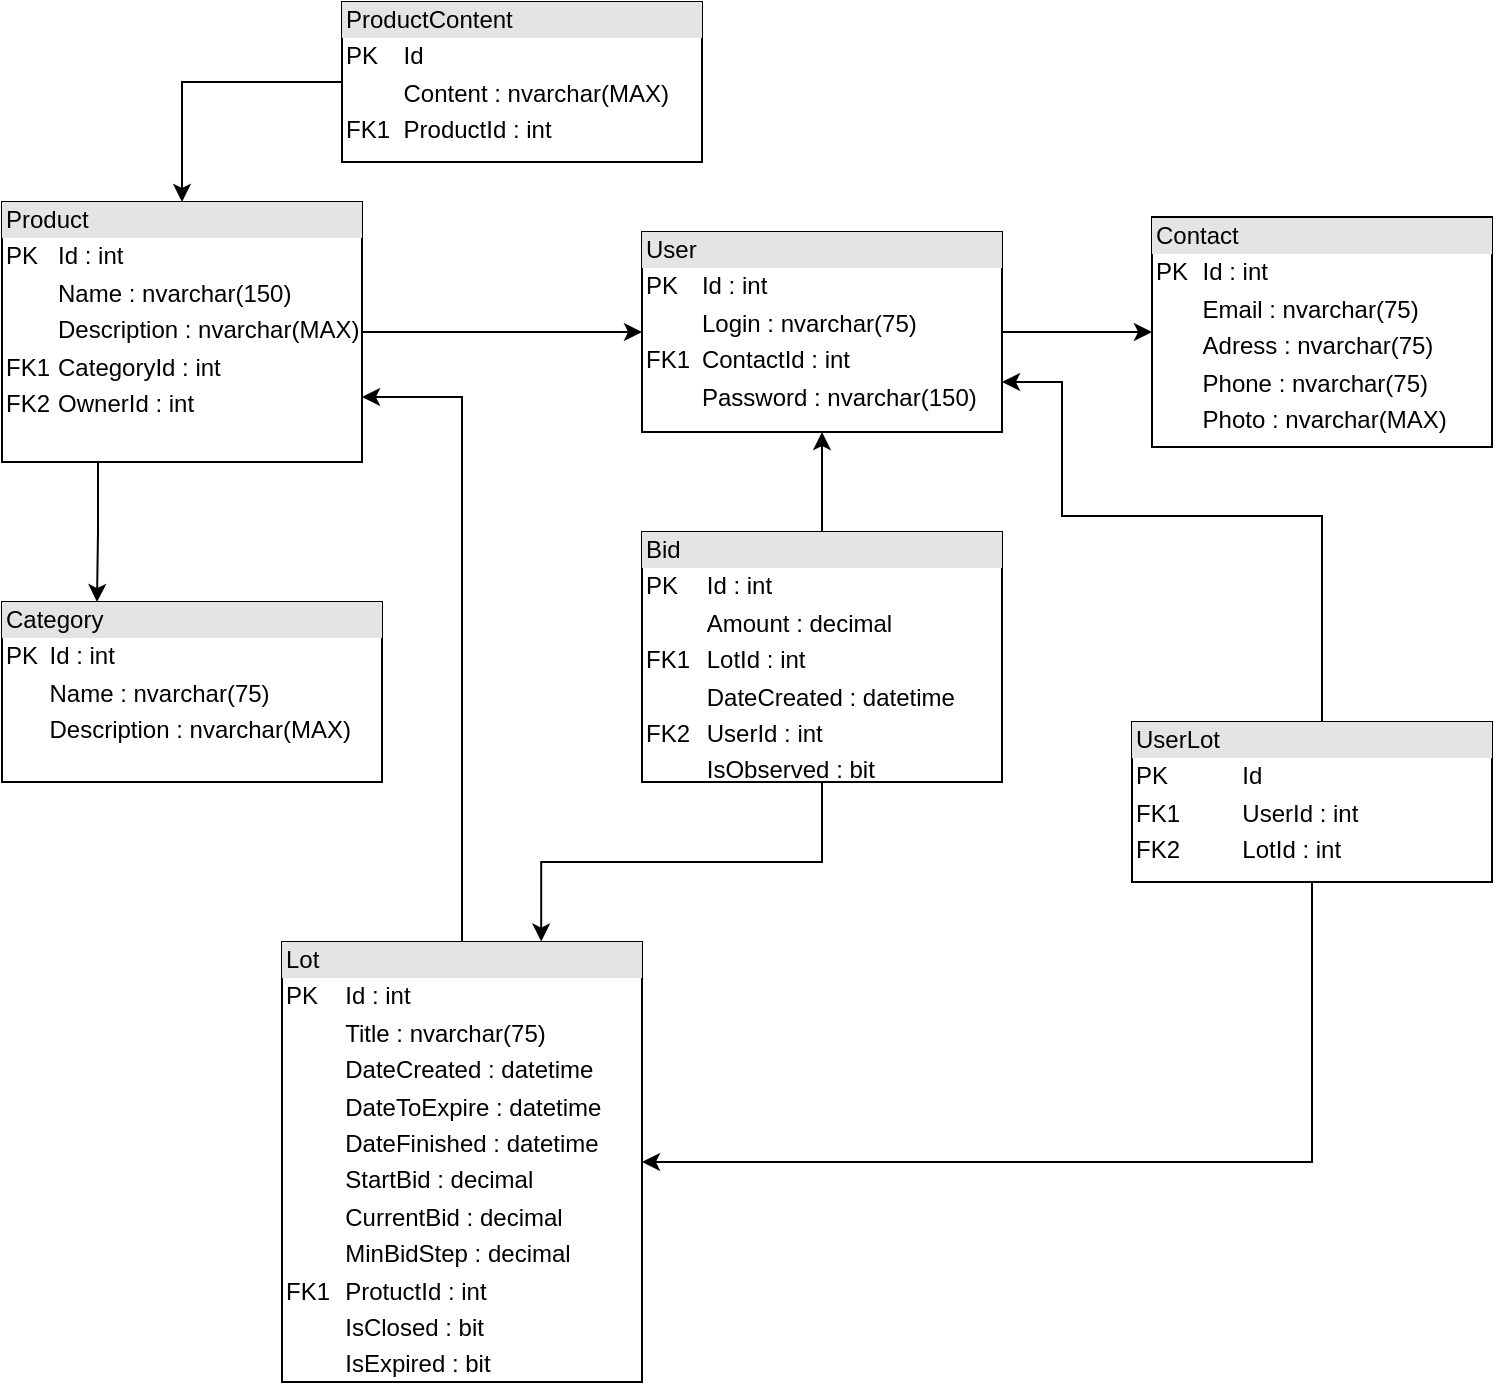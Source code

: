 <mxfile version="10.6.3" type="device"><diagram id="CQo-1b381A4dUtBqCFUa" name="Page-1"><mxGraphModel dx="1162" dy="637" grid="1" gridSize="10" guides="1" tooltips="1" connect="1" arrows="1" fold="1" page="1" pageScale="1" pageWidth="827" pageHeight="1169" math="0" shadow="0"><root><mxCell id="0"/><mxCell id="1" parent="0"/><mxCell id="Y1mQi-i1schLJJ2t3wef-20" style="edgeStyle=orthogonalEdgeStyle;rounded=0;orthogonalLoop=1;jettySize=auto;html=1;entryX=0;entryY=0.5;entryDx=0;entryDy=0;" edge="1" parent="1" source="Y1mQi-i1schLJJ2t3wef-1" target="Y1mQi-i1schLJJ2t3wef-5"><mxGeometry relative="1" as="geometry"/></mxCell><mxCell id="Y1mQi-i1schLJJ2t3wef-1" value="&lt;div style=&quot;box-sizing: border-box ; width: 100% ; background: #e4e4e4 ; padding: 2px&quot;&gt;User&lt;/div&gt;&lt;table style=&quot;width: 100% ; font-size: 1em&quot; cellpadding=&quot;2&quot; cellspacing=&quot;0&quot;&gt;&lt;tbody&gt;&lt;tr&gt;&lt;td&gt;PK&lt;/td&gt;&lt;td&gt;Id : int&lt;/td&gt;&lt;/tr&gt;&lt;tr&gt;&lt;td&gt;&lt;br&gt;&lt;/td&gt;&lt;td&gt;Login : nvarchar(75)&lt;/td&gt;&lt;/tr&gt;&lt;tr&gt;&lt;td&gt;FK1&lt;/td&gt;&lt;td&gt;ContactId : int&lt;/td&gt;&lt;/tr&gt;&lt;tr&gt;&lt;td&gt;&lt;br&gt;&lt;/td&gt;&lt;td&gt;Password : nvarchar(150)&lt;/td&gt;&lt;/tr&gt;&lt;/tbody&gt;&lt;/table&gt;" style="verticalAlign=top;align=left;overflow=fill;html=1;" vertex="1" parent="1"><mxGeometry x="340" y="165" width="180" height="100" as="geometry"/></mxCell><mxCell id="Y1mQi-i1schLJJ2t3wef-2" value="&lt;div style=&quot;box-sizing: border-box ; width: 100% ; background: #e4e4e4 ; padding: 2px&quot;&gt;Category&lt;/div&gt;&lt;table style=&quot;width: 100% ; font-size: 1em&quot; cellpadding=&quot;2&quot; cellspacing=&quot;0&quot;&gt;&lt;tbody&gt;&lt;tr&gt;&lt;td&gt;PK&lt;/td&gt;&lt;td&gt;Id : int&lt;/td&gt;&lt;/tr&gt;&lt;tr&gt;&lt;td&gt;&lt;br&gt;&lt;/td&gt;&lt;td&gt;Name : nvarchar(75)&lt;/td&gt;&lt;/tr&gt;&lt;tr&gt;&lt;td&gt;&lt;/td&gt;&lt;td&gt;Description : nvarchar(MAX)&lt;/td&gt;&lt;/tr&gt;&lt;/tbody&gt;&lt;/table&gt;" style="verticalAlign=top;align=left;overflow=fill;html=1;" vertex="1" parent="1"><mxGeometry x="20" y="350" width="190" height="90" as="geometry"/></mxCell><mxCell id="Y1mQi-i1schLJJ2t3wef-23" style="edgeStyle=orthogonalEdgeStyle;rounded=0;orthogonalLoop=1;jettySize=auto;html=1;entryX=1;entryY=0.75;entryDx=0;entryDy=0;" edge="1" parent="1" source="Y1mQi-i1schLJJ2t3wef-4" target="Y1mQi-i1schLJJ2t3wef-6"><mxGeometry relative="1" as="geometry"/></mxCell><mxCell id="Y1mQi-i1schLJJ2t3wef-4" value="&lt;div style=&quot;box-sizing: border-box ; width: 100% ; background: #e4e4e4 ; padding: 2px&quot;&gt;Lot&lt;/div&gt;&lt;table style=&quot;width: 100% ; font-size: 1em&quot; cellpadding=&quot;2&quot; cellspacing=&quot;0&quot;&gt;&lt;tbody&gt;&lt;tr&gt;&lt;td&gt;PK&lt;/td&gt;&lt;td&gt;Id : int&lt;/td&gt;&lt;/tr&gt;&lt;tr&gt;&lt;td&gt;&lt;br&gt;&lt;/td&gt;&lt;td&gt;Title : nvarchar(75)&lt;/td&gt;&lt;/tr&gt;&lt;tr&gt;&lt;td&gt;&lt;/td&gt;&lt;td&gt;DateCreated : datetime&lt;/td&gt;&lt;/tr&gt;&lt;tr&gt;&lt;td&gt;&lt;br&gt;&lt;/td&gt;&lt;td&gt;DateToExpire : datetime&lt;/td&gt;&lt;/tr&gt;&lt;tr&gt;&lt;td&gt;&lt;br&gt;&lt;/td&gt;&lt;td&gt;DateFinished : datetime&lt;/td&gt;&lt;/tr&gt;&lt;tr&gt;&lt;td&gt;&lt;br&gt;&lt;/td&gt;&lt;td&gt;StartBid : decimal&lt;/td&gt;&lt;/tr&gt;&lt;tr&gt;&lt;td&gt;&lt;br&gt;&lt;/td&gt;&lt;td&gt;CurrentBid : decimal&lt;/td&gt;&lt;/tr&gt;&lt;tr&gt;&lt;td&gt;&lt;br&gt;&lt;/td&gt;&lt;td&gt;MinBidStep : decimal&lt;/td&gt;&lt;/tr&gt;&lt;tr&gt;&lt;td&gt;FK1&lt;/td&gt;&lt;td&gt;ProtuctId : int&lt;/td&gt;&lt;/tr&gt;&lt;tr&gt;&lt;td&gt;&lt;br&gt;&lt;/td&gt;&lt;td&gt;IsClosed : bit&lt;/td&gt;&lt;/tr&gt;&lt;tr&gt;&lt;td&gt;&lt;br&gt;&lt;/td&gt;&lt;td&gt;IsExpired : bit&lt;/td&gt;&lt;/tr&gt;&lt;tr&gt;&lt;td&gt;&lt;br&gt;&lt;/td&gt;&lt;td&gt;&lt;br&gt;&lt;/td&gt;&lt;/tr&gt;&lt;/tbody&gt;&lt;/table&gt;" style="verticalAlign=top;align=left;overflow=fill;html=1;" vertex="1" parent="1"><mxGeometry x="160" y="520" width="180" height="220" as="geometry"/></mxCell><mxCell id="Y1mQi-i1schLJJ2t3wef-5" value="&lt;div style=&quot;box-sizing: border-box ; width: 100% ; background: #e4e4e4 ; padding: 2px&quot;&gt;Contact&lt;/div&gt;&lt;table style=&quot;width: 100% ; font-size: 1em&quot; cellpadding=&quot;2&quot; cellspacing=&quot;0&quot;&gt;&lt;tbody&gt;&lt;tr&gt;&lt;td&gt;PK&lt;/td&gt;&lt;td&gt;Id : int&lt;/td&gt;&lt;/tr&gt;&lt;tr&gt;&lt;td&gt;&lt;br&gt;&lt;/td&gt;&lt;td&gt;Email : nvarchar(75)&lt;/td&gt;&lt;/tr&gt;&lt;tr&gt;&lt;td&gt;&lt;br&gt;&lt;/td&gt;&lt;td&gt;Adress : nvarchar(75)&lt;/td&gt;&lt;/tr&gt;&lt;tr&gt;&lt;td&gt;&lt;br&gt;&lt;/td&gt;&lt;td&gt;Phone : nvarchar(75)&lt;/td&gt;&lt;/tr&gt;&lt;tr&gt;&lt;td&gt;&lt;br&gt;&lt;/td&gt;&lt;td&gt;Photo : nvarchar(MAX)&lt;/td&gt;&lt;/tr&gt;&lt;/tbody&gt;&lt;/table&gt;&lt;br&gt;&lt;br&gt;" style="verticalAlign=top;align=left;overflow=fill;html=1;" vertex="1" parent="1"><mxGeometry x="595" y="157.5" width="170" height="115" as="geometry"/></mxCell><mxCell id="Y1mQi-i1schLJJ2t3wef-18" style="edgeStyle=orthogonalEdgeStyle;rounded=0;orthogonalLoop=1;jettySize=auto;html=1;exitX=1;exitY=0.5;exitDx=0;exitDy=0;entryX=0;entryY=0.5;entryDx=0;entryDy=0;" edge="1" parent="1" source="Y1mQi-i1schLJJ2t3wef-6" target="Y1mQi-i1schLJJ2t3wef-1"><mxGeometry relative="1" as="geometry"/></mxCell><mxCell id="Y1mQi-i1schLJJ2t3wef-19" style="edgeStyle=orthogonalEdgeStyle;rounded=0;orthogonalLoop=1;jettySize=auto;html=1;exitX=0.25;exitY=1;exitDx=0;exitDy=0;entryX=0.25;entryY=0;entryDx=0;entryDy=0;" edge="1" parent="1" source="Y1mQi-i1schLJJ2t3wef-6" target="Y1mQi-i1schLJJ2t3wef-2"><mxGeometry relative="1" as="geometry"><Array as="points"><mxPoint x="68" y="280"/><mxPoint x="68" y="315"/></Array></mxGeometry></mxCell><mxCell id="Y1mQi-i1schLJJ2t3wef-6" value="&lt;div style=&quot;box-sizing: border-box ; width: 100% ; background: #e4e4e4 ; padding: 2px&quot;&gt;Product&lt;/div&gt;&lt;table style=&quot;width: 100% ; font-size: 1em&quot; cellpadding=&quot;2&quot; cellspacing=&quot;0&quot;&gt;&lt;tbody&gt;&lt;tr&gt;&lt;td&gt;PK&lt;/td&gt;&lt;td&gt;Id : int&lt;/td&gt;&lt;/tr&gt;&lt;tr&gt;&lt;td&gt;&lt;br&gt;&lt;/td&gt;&lt;td&gt;Name : nvarchar(150)&lt;/td&gt;&lt;/tr&gt;&lt;tr&gt;&lt;td&gt;&lt;/td&gt;&lt;td&gt;Description : nvarchar(MAX)&lt;/td&gt;&lt;/tr&gt;&lt;tr&gt;&lt;td&gt;FK1&lt;/td&gt;&lt;td&gt;CategoryId : int&lt;/td&gt;&lt;/tr&gt;&lt;tr&gt;&lt;td&gt;FK2&lt;/td&gt;&lt;td&gt;OwnerId : int&lt;/td&gt;&lt;/tr&gt;&lt;/tbody&gt;&lt;/table&gt;" style="verticalAlign=top;align=left;overflow=fill;html=1;strokeWidth=1;" vertex="1" parent="1"><mxGeometry x="20" y="150" width="180" height="130" as="geometry"/></mxCell><mxCell id="Y1mQi-i1schLJJ2t3wef-21" style="edgeStyle=orthogonalEdgeStyle;rounded=0;orthogonalLoop=1;jettySize=auto;html=1;entryX=1;entryY=0.75;entryDx=0;entryDy=0;" edge="1" parent="1" source="Y1mQi-i1schLJJ2t3wef-7" target="Y1mQi-i1schLJJ2t3wef-1"><mxGeometry relative="1" as="geometry"><Array as="points"><mxPoint x="680" y="307"/><mxPoint x="550" y="307"/><mxPoint x="550" y="240"/></Array></mxGeometry></mxCell><mxCell id="Y1mQi-i1schLJJ2t3wef-24" style="edgeStyle=orthogonalEdgeStyle;rounded=0;orthogonalLoop=1;jettySize=auto;html=1;exitX=0.5;exitY=1;exitDx=0;exitDy=0;entryX=1;entryY=0.5;entryDx=0;entryDy=0;" edge="1" parent="1" source="Y1mQi-i1schLJJ2t3wef-7" target="Y1mQi-i1schLJJ2t3wef-4"><mxGeometry relative="1" as="geometry"/></mxCell><mxCell id="Y1mQi-i1schLJJ2t3wef-7" value="&lt;div style=&quot;box-sizing: border-box ; width: 100% ; background: #e4e4e4 ; padding: 2px&quot;&gt;UserLot&lt;/div&gt;&lt;table style=&quot;width: 100% ; font-size: 1em&quot; cellpadding=&quot;2&quot; cellspacing=&quot;0&quot;&gt;&lt;tbody&gt;&lt;tr&gt;&lt;td&gt;PK&lt;/td&gt;&lt;td&gt;Id&lt;/td&gt;&lt;/tr&gt;&lt;tr&gt;&lt;td&gt;FK1&lt;/td&gt;&lt;td&gt;UserId : int&lt;/td&gt;&lt;/tr&gt;&lt;tr&gt;&lt;td&gt;FK2&lt;/td&gt;&lt;td&gt;LotId : int&lt;/td&gt;&lt;/tr&gt;&lt;/tbody&gt;&lt;/table&gt;" style="verticalAlign=top;align=left;overflow=fill;html=1;" vertex="1" parent="1"><mxGeometry x="585" y="410" width="180" height="80" as="geometry"/></mxCell><mxCell id="Y1mQi-i1schLJJ2t3wef-26" style="edgeStyle=orthogonalEdgeStyle;rounded=0;orthogonalLoop=1;jettySize=auto;html=1;entryX=0.72;entryY=-0.001;entryDx=0;entryDy=0;entryPerimeter=0;" edge="1" parent="1" source="Y1mQi-i1schLJJ2t3wef-25" target="Y1mQi-i1schLJJ2t3wef-4"><mxGeometry relative="1" as="geometry"/></mxCell><mxCell id="Y1mQi-i1schLJJ2t3wef-30" style="edgeStyle=orthogonalEdgeStyle;rounded=0;orthogonalLoop=1;jettySize=auto;html=1;exitX=0.5;exitY=0;exitDx=0;exitDy=0;entryX=0.5;entryY=1;entryDx=0;entryDy=0;" edge="1" parent="1" source="Y1mQi-i1schLJJ2t3wef-25" target="Y1mQi-i1schLJJ2t3wef-1"><mxGeometry relative="1" as="geometry"/></mxCell><mxCell id="Y1mQi-i1schLJJ2t3wef-25" value="&lt;div style=&quot;box-sizing: border-box ; width: 100% ; background: #e4e4e4 ; padding: 2px&quot;&gt;Bid&lt;/div&gt;&lt;table style=&quot;width: 100% ; font-size: 1em&quot; cellpadding=&quot;2&quot; cellspacing=&quot;0&quot;&gt;&lt;tbody&gt;&lt;tr&gt;&lt;td&gt;PK&lt;/td&gt;&lt;td&gt;Id : int&lt;/td&gt;&lt;/tr&gt;&lt;tr&gt;&lt;td&gt;&lt;br&gt;&lt;/td&gt;&lt;td&gt;Amount : decimal&lt;/td&gt;&lt;/tr&gt;&lt;tr&gt;&lt;td&gt;FK1&lt;/td&gt;&lt;td&gt;LotId : int&lt;/td&gt;&lt;/tr&gt;&lt;tr&gt;&lt;td&gt;&lt;br&gt;&lt;/td&gt;&lt;td&gt;DateCreated : datetime&lt;/td&gt;&lt;/tr&gt;&lt;tr&gt;&lt;td&gt;FK2&lt;/td&gt;&lt;td&gt;UserId : int&lt;/td&gt;&lt;/tr&gt;&lt;tr&gt;&lt;td&gt;&lt;br&gt;&lt;/td&gt;&lt;td&gt;IsObserved : bit&lt;/td&gt;&lt;/tr&gt;&lt;/tbody&gt;&lt;/table&gt;" style="verticalAlign=top;align=left;overflow=fill;html=1;strokeWidth=1;" vertex="1" parent="1"><mxGeometry x="340" y="315" width="180" height="125" as="geometry"/></mxCell><mxCell id="Y1mQi-i1schLJJ2t3wef-33" style="edgeStyle=orthogonalEdgeStyle;rounded=0;orthogonalLoop=1;jettySize=auto;html=1;exitX=0;exitY=0.5;exitDx=0;exitDy=0;entryX=0.5;entryY=0;entryDx=0;entryDy=0;" edge="1" parent="1" source="Y1mQi-i1schLJJ2t3wef-32" target="Y1mQi-i1schLJJ2t3wef-6"><mxGeometry relative="1" as="geometry"/></mxCell><mxCell id="Y1mQi-i1schLJJ2t3wef-32" value="&lt;div style=&quot;box-sizing: border-box ; width: 100% ; background: #e4e4e4 ; padding: 2px&quot;&gt;ProductContent&lt;/div&gt;&lt;table style=&quot;width: 100% ; font-size: 1em&quot; cellpadding=&quot;2&quot; cellspacing=&quot;0&quot;&gt;&lt;tbody&gt;&lt;tr&gt;&lt;td&gt;PK&lt;/td&gt;&lt;td&gt;Id&lt;/td&gt;&lt;/tr&gt;&lt;tr&gt;&lt;td&gt;&lt;br&gt;&lt;/td&gt;&lt;td&gt;Content : nvarchar(MAX)&lt;/td&gt;&lt;/tr&gt;&lt;tr&gt;&lt;td&gt;FK1&lt;/td&gt;&lt;td&gt;ProductId : int&lt;/td&gt;&lt;/tr&gt;&lt;/tbody&gt;&lt;/table&gt;" style="verticalAlign=top;align=left;overflow=fill;html=1;strokeWidth=1;" vertex="1" parent="1"><mxGeometry x="190" y="50" width="180" height="80" as="geometry"/></mxCell></root></mxGraphModel></diagram></mxfile>